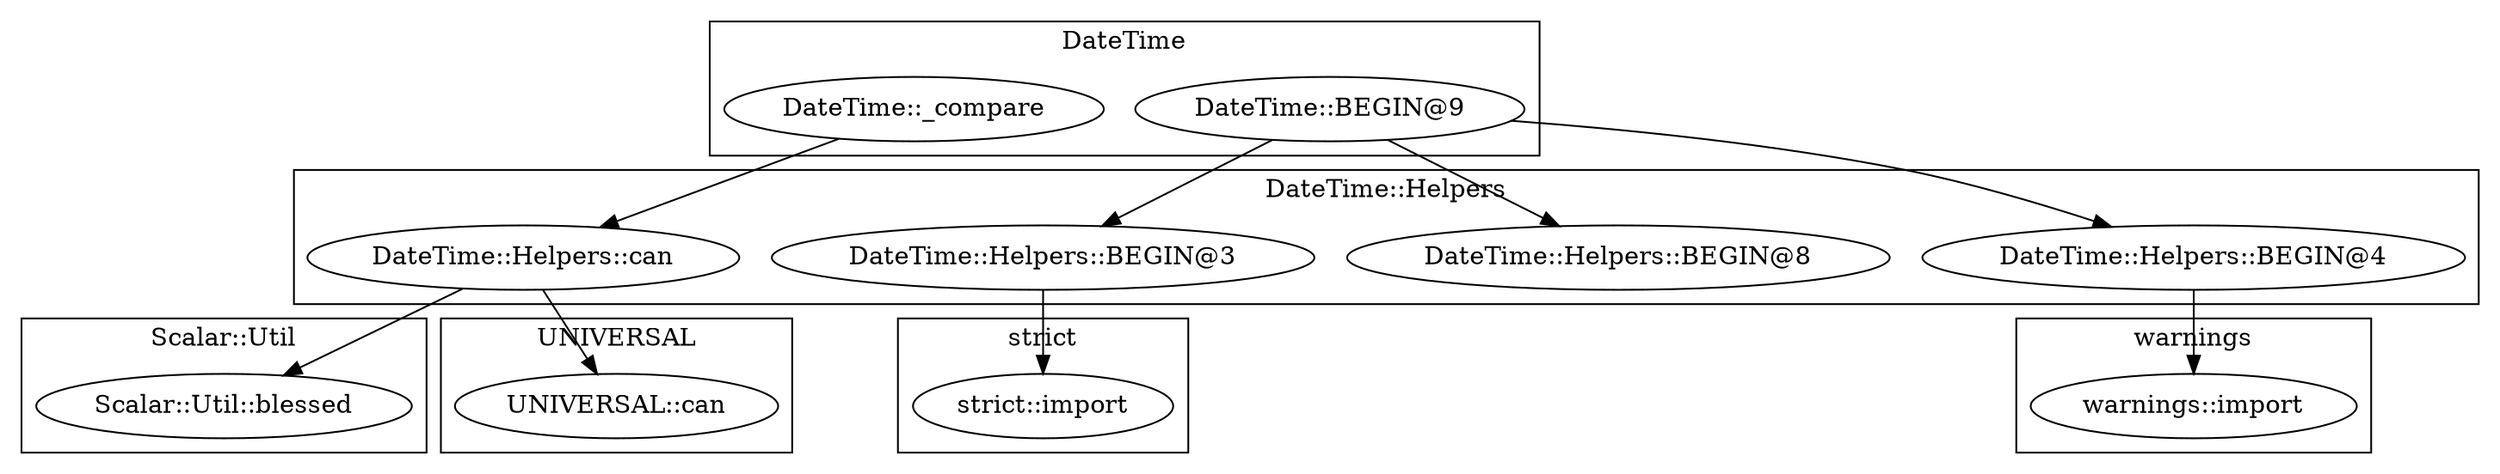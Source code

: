 digraph {
graph [overlap=false]
subgraph cluster_warnings {
	label="warnings";
	"warnings::import";
}
subgraph cluster_Scalar_Util {
	label="Scalar::Util";
	"Scalar::Util::blessed";
}
subgraph cluster_UNIVERSAL {
	label="UNIVERSAL";
	"UNIVERSAL::can";
}
subgraph cluster_strict {
	label="strict";
	"strict::import";
}
subgraph cluster_DateTime_Helpers {
	label="DateTime::Helpers";
	"DateTime::Helpers::can";
	"DateTime::Helpers::BEGIN@8";
	"DateTime::Helpers::BEGIN@3";
	"DateTime::Helpers::BEGIN@4";
}
subgraph cluster_DateTime {
	label="DateTime";
	"DateTime::BEGIN@9";
	"DateTime::_compare";
}
"DateTime::BEGIN@9" -> "DateTime::Helpers::BEGIN@3";
"DateTime::BEGIN@9" -> "DateTime::Helpers::BEGIN@8";
"DateTime::Helpers::can" -> "Scalar::Util::blessed";
"DateTime::_compare" -> "DateTime::Helpers::can";
"DateTime::Helpers::can" -> "UNIVERSAL::can";
"DateTime::Helpers::BEGIN@4" -> "warnings::import";
"DateTime::BEGIN@9" -> "DateTime::Helpers::BEGIN@4";
"DateTime::Helpers::BEGIN@3" -> "strict::import";
}
